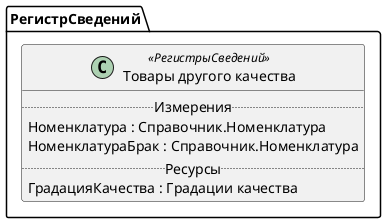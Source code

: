 ﻿@startuml ТоварыДругогоКачества
'!include templates.wsd
'..\include templates.wsd
class РегистрСведений.ТоварыДругогоКачества as "Товары другого качества" <<РегистрыСведений>>
{
..Измерения..
Номенклатура : Справочник.Номенклатура
НоменклатураБрак : Справочник.Номенклатура
..Ресурсы..
ГрадацияКачества : Градации качества
}
@enduml
